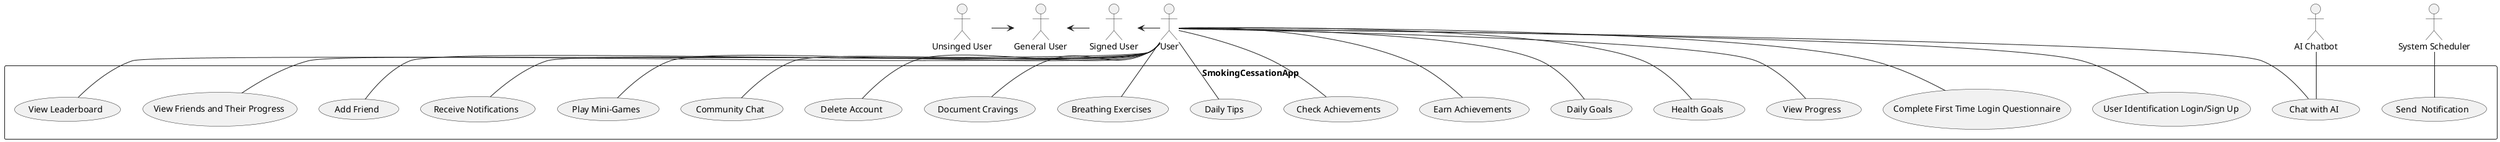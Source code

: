 @startuml UseCase
' ==========================
' USE CASE DIAGRAM
' ==========================
actor "General User" as General
actor "Unsinged User" as Unsigned
actor "Signed User" as Signed
actor User
actor "AI Chatbot" as Chatbot
actor "System Scheduler" as Scheduler

rectangle SmokingCessationApp {
  Unsigned ->General 
  General <- Signed
  Signed <- User
    User -- (User Identification Login/Sign Up)
    User -- (Complete First Time Login Questionnaire)
    User -- (View Progress)
    User -- (Health Goals)
    User -- (Daily Goals)
    User -- (Earn Achievements)
    User -- (Check Achievements)
    User -- (Daily Tips)
    User -- (Breathing Exercises)
    User -- (Document Cravings)
    User -- (Delete Account)
    User -- (Community Chat)
    User -- (Play Mini-Games)
    User -- (Chat with AI)
    User -- (Add Friend)
    User -- (View Friends and Their Progress)
    User -- (View Leaderboard)
    User -- (Receive Notifications)

    Chatbot -- (Chat with AI)
    Scheduler -- (Send  Notification)
}
@enduml










